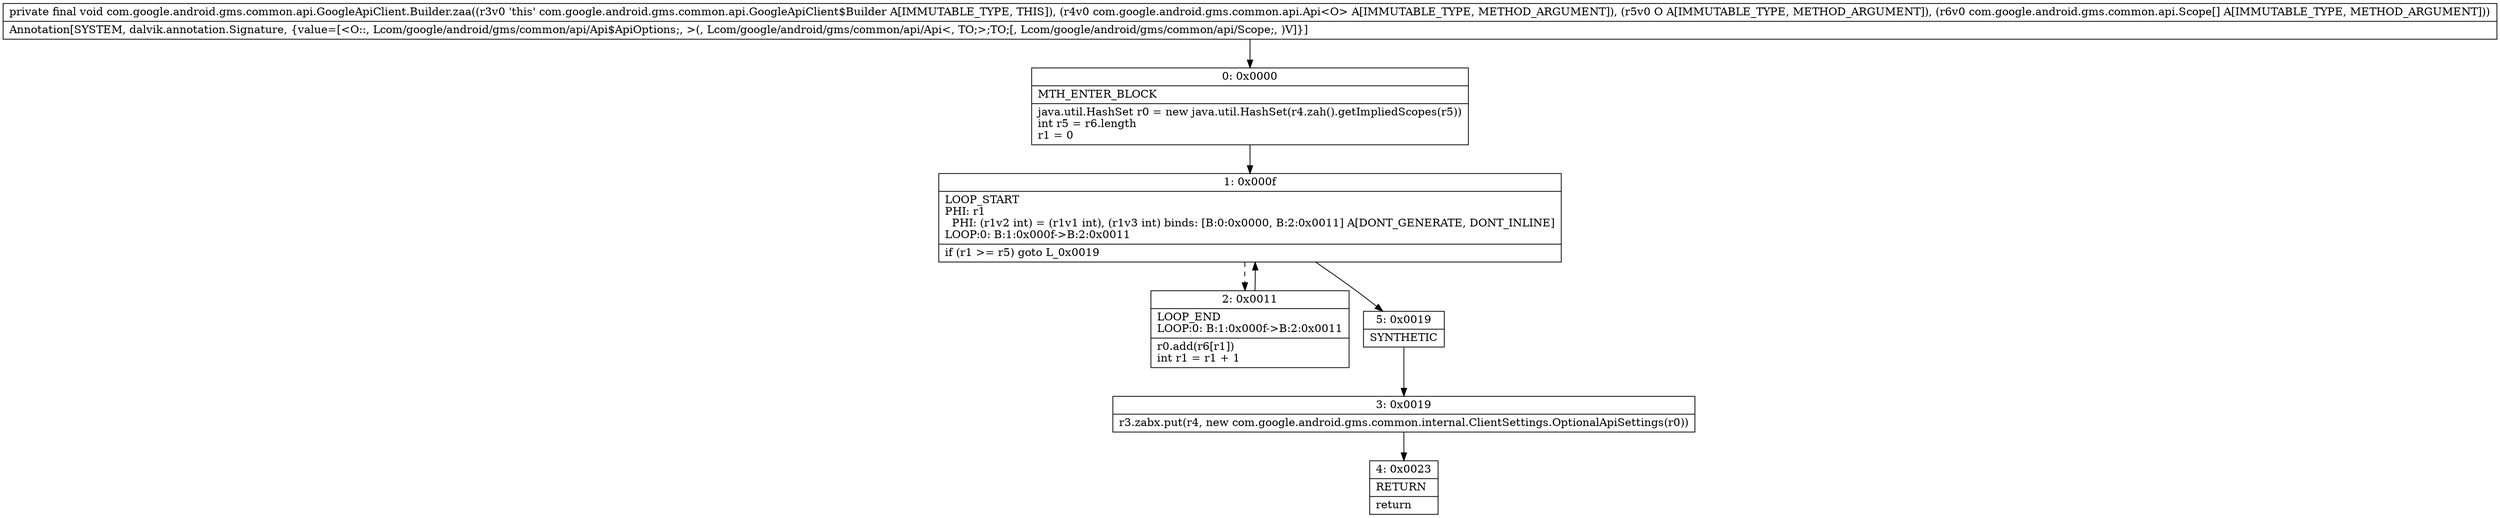 digraph "CFG forcom.google.android.gms.common.api.GoogleApiClient.Builder.zaa(Lcom\/google\/android\/gms\/common\/api\/Api;Lcom\/google\/android\/gms\/common\/api\/Api$ApiOptions;[Lcom\/google\/android\/gms\/common\/api\/Scope;)V" {
Node_0 [shape=record,label="{0\:\ 0x0000|MTH_ENTER_BLOCK\l|java.util.HashSet r0 = new java.util.HashSet(r4.zah().getImpliedScopes(r5))\lint r5 = r6.length\lr1 = 0\l}"];
Node_1 [shape=record,label="{1\:\ 0x000f|LOOP_START\lPHI: r1 \l  PHI: (r1v2 int) = (r1v1 int), (r1v3 int) binds: [B:0:0x0000, B:2:0x0011] A[DONT_GENERATE, DONT_INLINE]\lLOOP:0: B:1:0x000f\-\>B:2:0x0011\l|if (r1 \>= r5) goto L_0x0019\l}"];
Node_2 [shape=record,label="{2\:\ 0x0011|LOOP_END\lLOOP:0: B:1:0x000f\-\>B:2:0x0011\l|r0.add(r6[r1])\lint r1 = r1 + 1\l}"];
Node_3 [shape=record,label="{3\:\ 0x0019|r3.zabx.put(r4, new com.google.android.gms.common.internal.ClientSettings.OptionalApiSettings(r0))\l}"];
Node_4 [shape=record,label="{4\:\ 0x0023|RETURN\l|return\l}"];
Node_5 [shape=record,label="{5\:\ 0x0019|SYNTHETIC\l}"];
MethodNode[shape=record,label="{private final void com.google.android.gms.common.api.GoogleApiClient.Builder.zaa((r3v0 'this' com.google.android.gms.common.api.GoogleApiClient$Builder A[IMMUTABLE_TYPE, THIS]), (r4v0 com.google.android.gms.common.api.Api\<O\> A[IMMUTABLE_TYPE, METHOD_ARGUMENT]), (r5v0 O A[IMMUTABLE_TYPE, METHOD_ARGUMENT]), (r6v0 com.google.android.gms.common.api.Scope[] A[IMMUTABLE_TYPE, METHOD_ARGUMENT]))  | Annotation[SYSTEM, dalvik.annotation.Signature, \{value=[\<O::, Lcom\/google\/android\/gms\/common\/api\/Api$ApiOptions;, \>(, Lcom\/google\/android\/gms\/common\/api\/Api\<, TO;\>;TO;[, Lcom\/google\/android\/gms\/common\/api\/Scope;, )V]\}]\l}"];
MethodNode -> Node_0;
Node_0 -> Node_1;
Node_1 -> Node_2[style=dashed];
Node_1 -> Node_5;
Node_2 -> Node_1;
Node_3 -> Node_4;
Node_5 -> Node_3;
}

